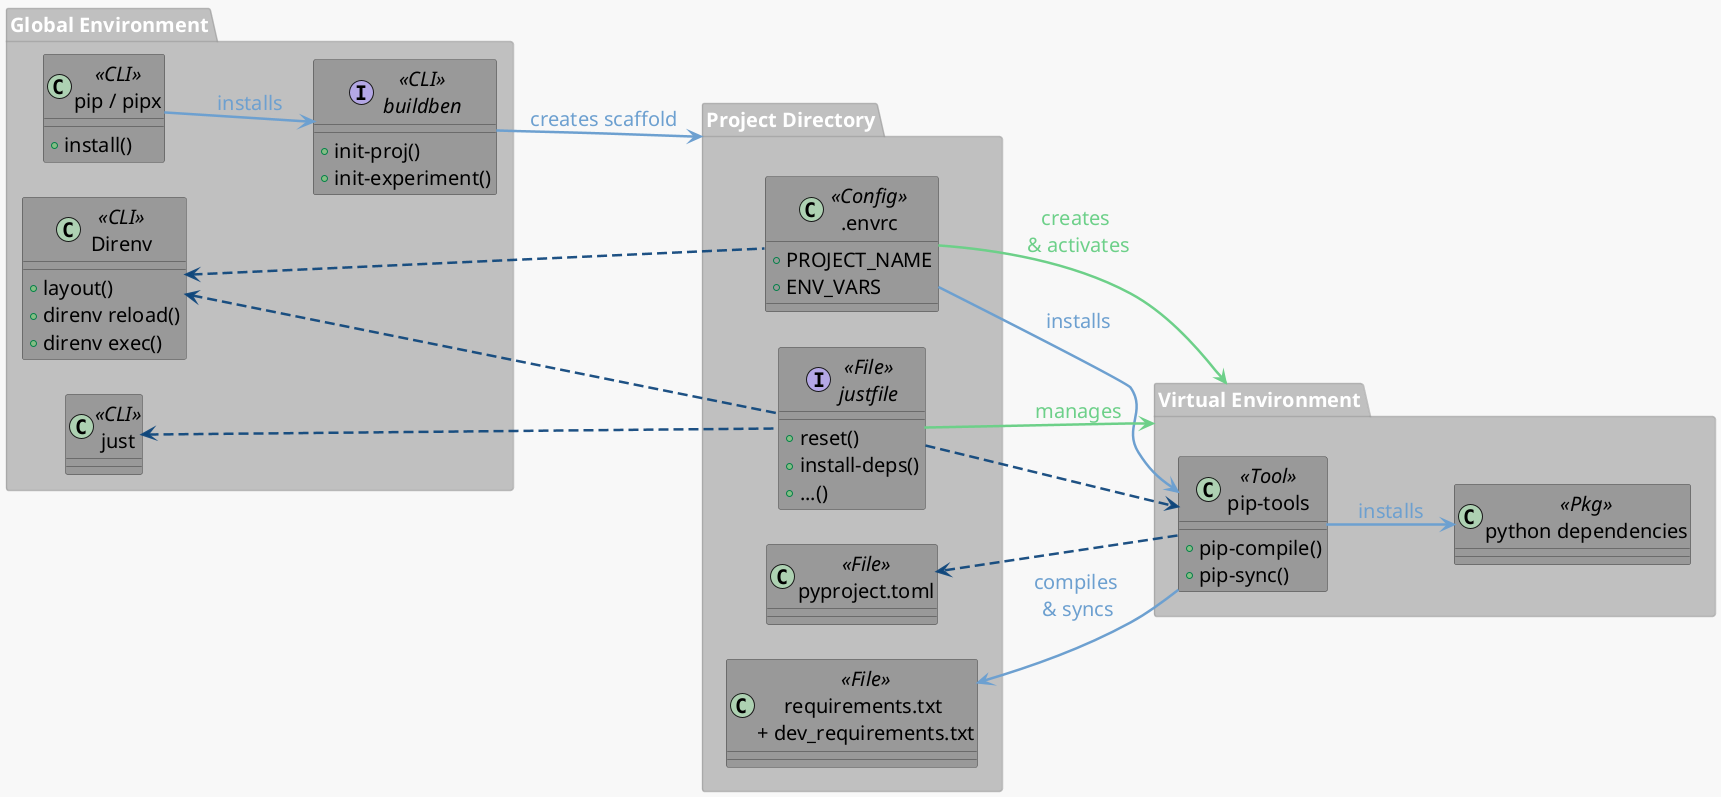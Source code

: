 @startuml
left to right direction
' top to bottom direction

' === Global look & feel =============
skinparam defaultFontSize 20
skinparam BackgroundColor #99999910
skinparam package {
    BackgroundColor #99999999
    BorderColor #99999999
    BorderWidth 2
    FontColor   #ffffff
}
skinparam class {
    BackgroundColor #999999
    BorderColor     #00000099
}


' =====================================================================


' === Package: Global Environment =============
package "Global Environment" as GE {
    
    interface "buildben"      as B   <<CLI>>{
        +init-proj()
        +init-experiment()
    }
    class "pip / pipx"    as PIP <<CLI>>{
        +install()
    }
    
    class "just"          as J   <<CLI>>
    class "Direnv"        as D   <<CLI>>{
        +layout()
        +direnv reload()
        +direnv exec()
    }
    
}

' === Package: Project Directory =============
package "Project Directory" as PDIR {
    
    class "pyproject.toml"                          as PPRT <<File>>
    
    interface "justfile"                                as JF  <<File>> {
        +reset()
        +install-deps()
        +...()
    }
    
    class ".envrc"                                  as ERC  <<Config>>{
        +PROJECT_NAME
        +ENV_VARS
    }
    
    class "requirements.txt \n+ dev_requirements.txt" as RE   <<File>>
}

' === Package: Virtual Environment =============
package "Virtual Environment" as VENV {
    class "pip-tools"               as PT  <<Tool>>{
        +pip-compile()
        +pip-sync()
    }
    class "python dependencies"     as PD  <<Pkg>>
    ' VE o-- PD : contains
}


' ============================================================

' === Straight Arrows =============

<style>
arrow {
    LineColor #6da0d0
    FontColor #6da0d0
    LineThickness 2.5
    
    ' !! Not Working
    .test {
        LineColor #b35e5e
    }
}
</style>

' PT --> PD <<test>> : installs 
PT --> PD : installs
PIP --> B : installs 
B --> PDIR   : creates scaffold
ERC --> PT     : installs 
PT  --> RE     : compiles \n& syncs


' === SPecial Straight Arrows =============
<style>
arrow {
    LineColor #6dd089
    FontColor #6dd089

}
</style>

ERC --> VENV     : creates \n& activates
JF --> VENV : manages


' === Dependencies =============

<style>
arrow {
    LineStyle 10-5
    LineColor #0e467bee
    FontColor #0e467bee
}
</style>


D   <-- ERC 
J   <-- JF     
D   <-- JF     

JF  --> PT     
PT --> PPRT

' ERC -left-  JF     : interacts
' PPRT ..> PT    : read by
@enduml